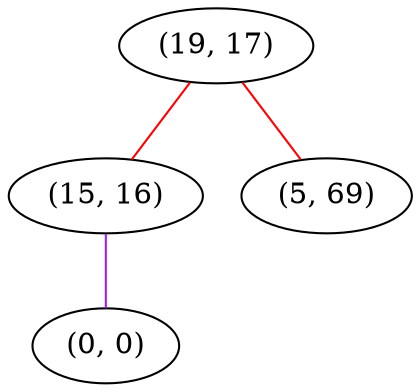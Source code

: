 graph "" {
"(19, 17)";
"(15, 16)";
"(5, 69)";
"(0, 0)";
"(19, 17)" -- "(15, 16)"  [color=red, key=0, weight=1];
"(19, 17)" -- "(5, 69)"  [color=red, key=0, weight=1];
"(15, 16)" -- "(0, 0)"  [color=purple, key=0, weight=4];
}

